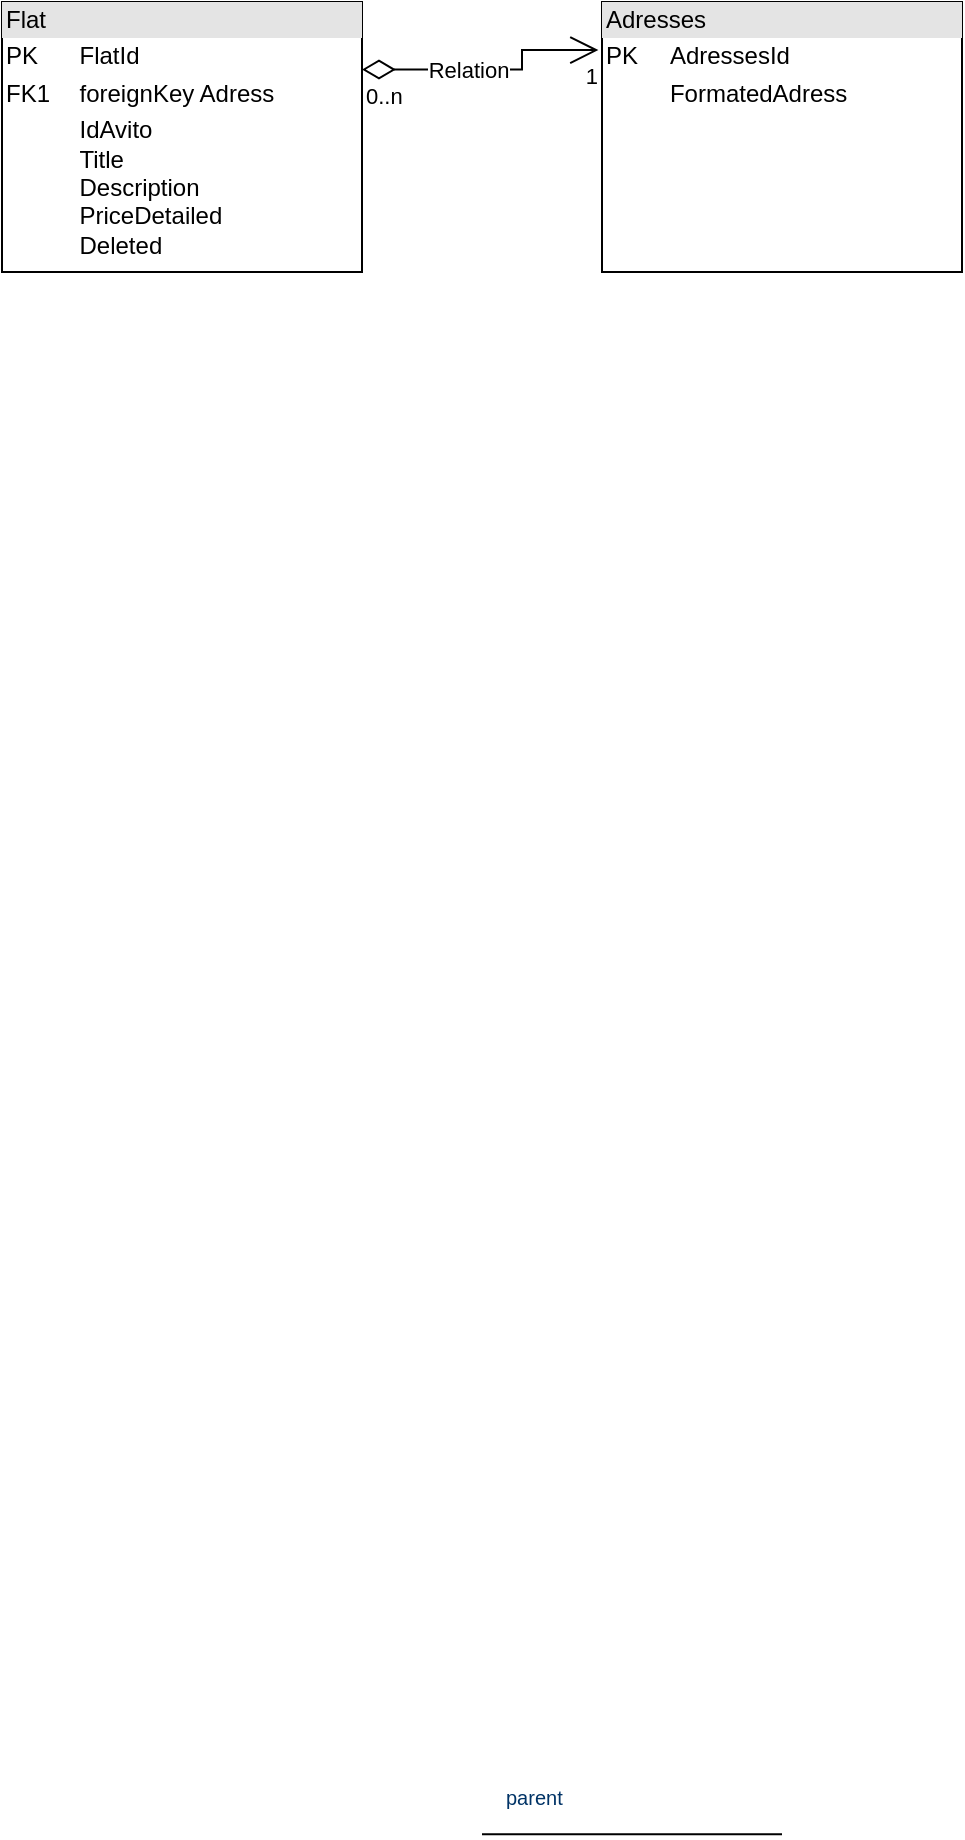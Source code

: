 <mxfile version="20.5.3" type="device"><diagram name="Page-1" id="efa7a0a1-bf9b-a30e-e6df-94a7791c09e9"><mxGraphModel dx="1016" dy="566" grid="1" gridSize="10" guides="1" tooltips="1" connect="1" arrows="1" fold="1" page="1" pageScale="1" pageWidth="826" pageHeight="1169" background="none" math="0" shadow="0"><root><mxCell id="0"/><mxCell id="1" parent="0"/><mxCell id="107" value="" style="endArrow=none;edgeStyle=orthogonalEdgeStyle;" parent="1" edge="1"><mxGeometry x="190" y="950" as="geometry"><mxPoint x="290" y="971.16" as="sourcePoint"/><mxPoint x="440" y="971.16" as="targetPoint"/></mxGeometry></mxCell><mxCell id="108" value="parent" style="resizable=0;align=left;verticalAlign=bottom;labelBackgroundColor=#ffffff;fontSize=10;strokeColor=#003366;shadow=1;fillColor=#D4E1F5;fontColor=#003366" parent="107" connectable="0" vertex="1"><mxGeometry x="-1" relative="1" as="geometry"><mxPoint x="10" y="-10" as="offset"/></mxGeometry></mxCell><mxCell id="ifMAUXhfAQXXkxL40sDv-122" value="&lt;div style=&quot;box-sizing:border-box;width:100%;background:#e4e4e4;padding:2px;&quot;&gt;Flat&lt;/div&gt;&lt;table style=&quot;width:100%;font-size:1em;&quot; cellpadding=&quot;2&quot; cellspacing=&quot;0&quot;&gt;&lt;tbody&gt;&lt;tr&gt;&lt;td&gt;PK&lt;/td&gt;&lt;td&gt;FlatId&lt;/td&gt;&lt;/tr&gt;&lt;tr&gt;&lt;td&gt;FK1&lt;/td&gt;&lt;td&gt;foreignKey Adress&lt;br&gt;&lt;/td&gt;&lt;/tr&gt;&lt;tr&gt;&lt;td&gt;&lt;/td&gt;&lt;td&gt;IdAvito&lt;br&gt;Title&lt;br&gt;Description&lt;br&gt;PriceDetailed&lt;br&gt;Deleted&lt;br&gt;&lt;br&gt;&lt;/td&gt;&lt;/tr&gt;&lt;/tbody&gt;&lt;/table&gt;" style="verticalAlign=top;align=left;overflow=fill;html=1;" vertex="1" parent="1"><mxGeometry x="50" y="55" width="180" height="135" as="geometry"/></mxCell><mxCell id="ifMAUXhfAQXXkxL40sDv-128" value="&lt;div style=&quot;box-sizing:border-box;width:100%;background:#e4e4e4;padding:2px;&quot;&gt;Adresses&lt;/div&gt;&lt;table style=&quot;width:100%;font-size:1em;&quot; cellpadding=&quot;2&quot; cellspacing=&quot;0&quot;&gt;&lt;tbody&gt;&lt;tr&gt;&lt;td&gt;PK&lt;/td&gt;&lt;td&gt;AdressesId&lt;/td&gt;&lt;/tr&gt;&lt;tr&gt;&lt;td&gt;&lt;br&gt;&lt;/td&gt;&lt;td&gt;FormatedAdress&lt;/td&gt;&lt;/tr&gt;&lt;/tbody&gt;&lt;/table&gt;" style="verticalAlign=top;align=left;overflow=fill;html=1;" vertex="1" parent="1"><mxGeometry x="350" y="55" width="180" height="135" as="geometry"/></mxCell><mxCell id="ifMAUXhfAQXXkxL40sDv-131" value="Relation" style="endArrow=open;html=1;endSize=12;startArrow=diamondThin;startSize=14;startFill=0;edgeStyle=orthogonalEdgeStyle;rounded=0;entryX=-0.01;entryY=0.178;entryDx=0;entryDy=0;entryPerimeter=0;exitX=1;exitY=0.25;exitDx=0;exitDy=0;" edge="1" parent="1" source="ifMAUXhfAQXXkxL40sDv-122" target="ifMAUXhfAQXXkxL40sDv-128"><mxGeometry x="-0.164" relative="1" as="geometry"><mxPoint x="250" y="270" as="sourcePoint"/><mxPoint x="410" y="270" as="targetPoint"/><Array as="points"><mxPoint x="310" y="89"/><mxPoint x="310" y="79"/></Array><mxPoint as="offset"/></mxGeometry></mxCell><mxCell id="ifMAUXhfAQXXkxL40sDv-132" value="0..n" style="edgeLabel;resizable=0;html=1;align=left;verticalAlign=top;" connectable="0" vertex="1" parent="ifMAUXhfAQXXkxL40sDv-131"><mxGeometry x="-1" relative="1" as="geometry"/></mxCell><mxCell id="ifMAUXhfAQXXkxL40sDv-133" value="1" style="edgeLabel;resizable=0;html=1;align=right;verticalAlign=top;" connectable="0" vertex="1" parent="ifMAUXhfAQXXkxL40sDv-131"><mxGeometry x="1" relative="1" as="geometry"/></mxCell></root></mxGraphModel></diagram></mxfile>
